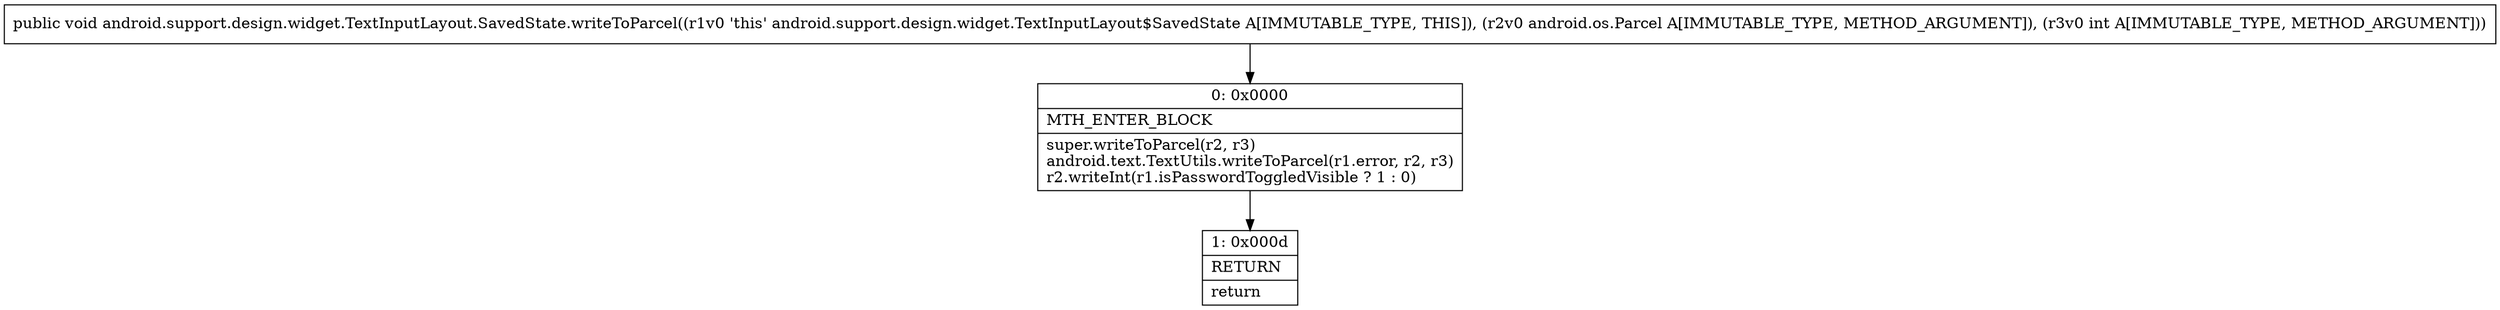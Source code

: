 digraph "CFG forandroid.support.design.widget.TextInputLayout.SavedState.writeToParcel(Landroid\/os\/Parcel;I)V" {
Node_0 [shape=record,label="{0\:\ 0x0000|MTH_ENTER_BLOCK\l|super.writeToParcel(r2, r3)\landroid.text.TextUtils.writeToParcel(r1.error, r2, r3)\lr2.writeInt(r1.isPasswordToggledVisible ? 1 : 0)\l}"];
Node_1 [shape=record,label="{1\:\ 0x000d|RETURN\l|return\l}"];
MethodNode[shape=record,label="{public void android.support.design.widget.TextInputLayout.SavedState.writeToParcel((r1v0 'this' android.support.design.widget.TextInputLayout$SavedState A[IMMUTABLE_TYPE, THIS]), (r2v0 android.os.Parcel A[IMMUTABLE_TYPE, METHOD_ARGUMENT]), (r3v0 int A[IMMUTABLE_TYPE, METHOD_ARGUMENT])) }"];
MethodNode -> Node_0;
Node_0 -> Node_1;
}

